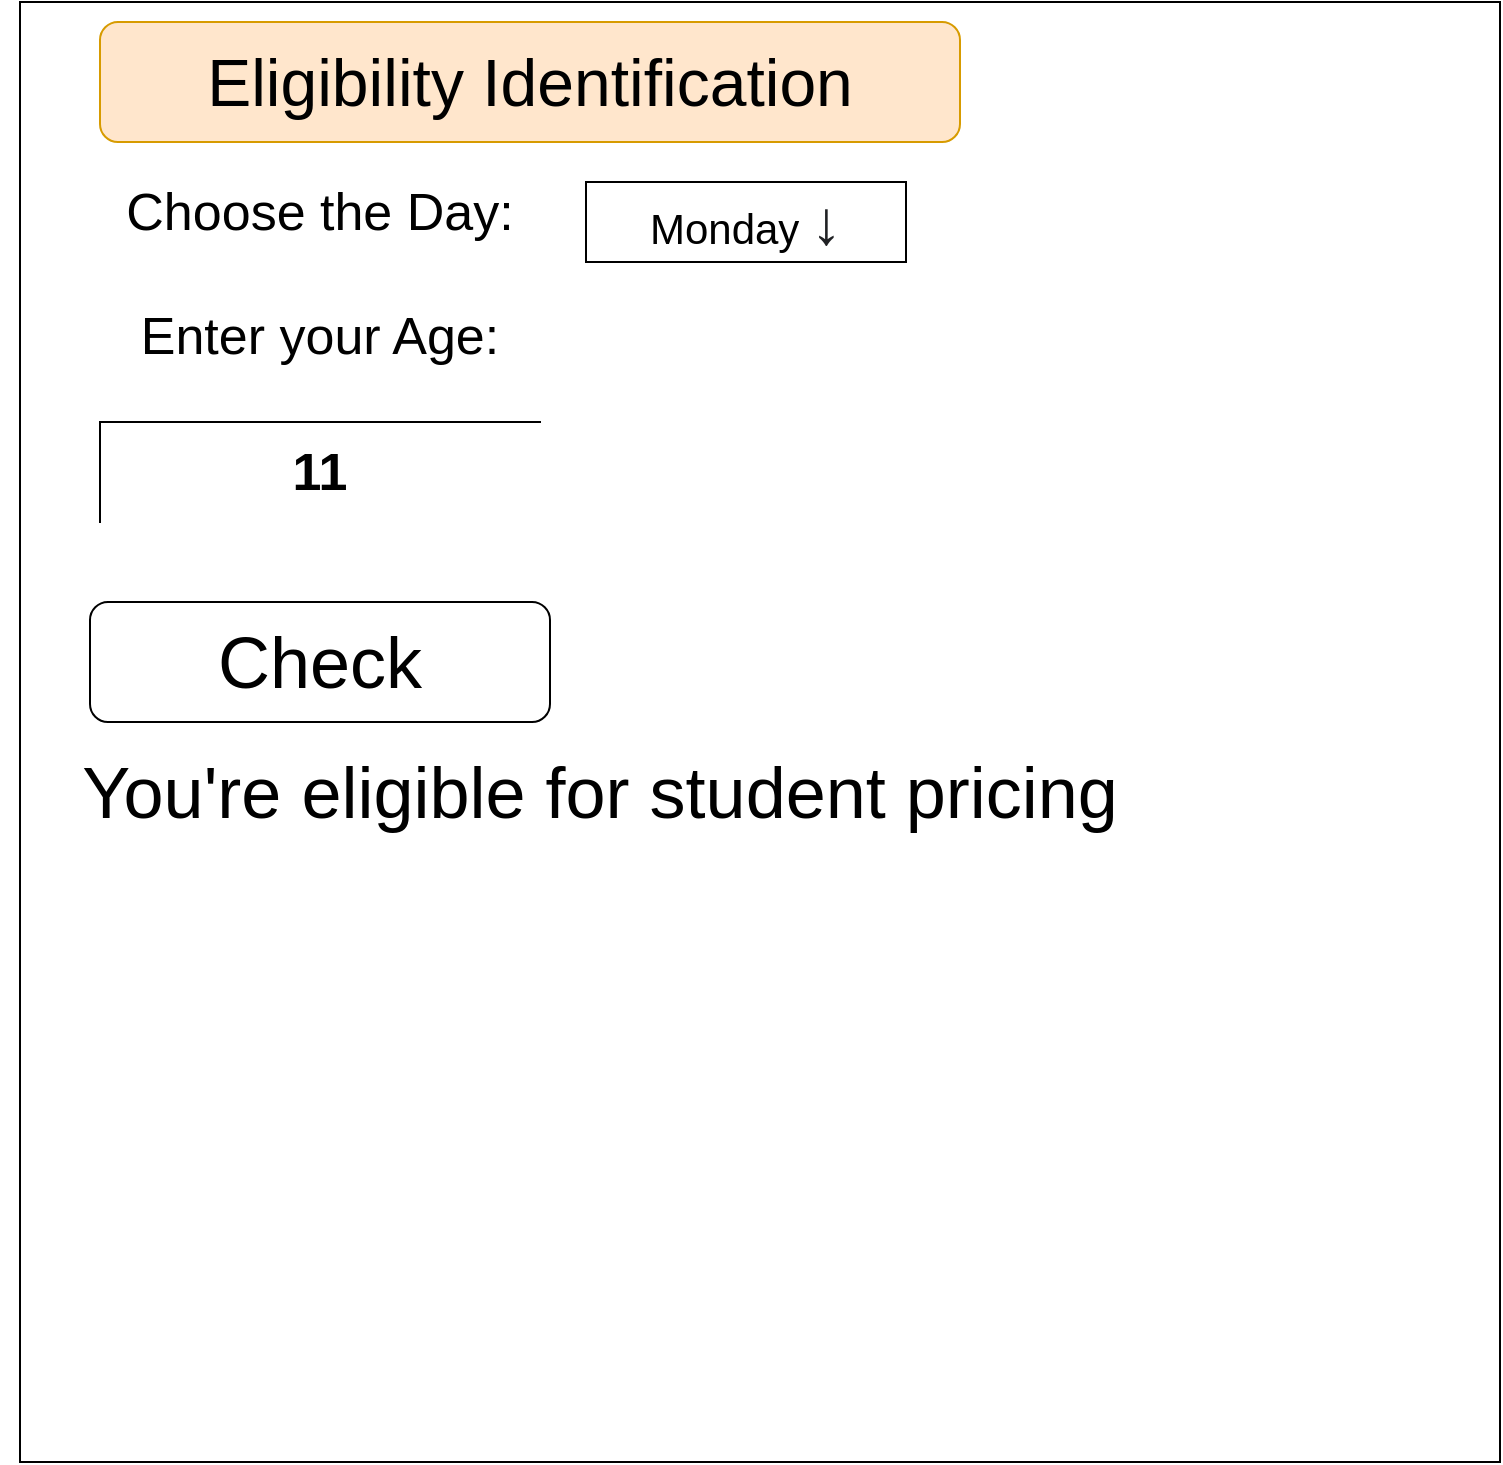 <mxfile>
    <diagram id="G-_QLStJf9gezCqtNOyZ" name="Page-1">
        <mxGraphModel dx="1085" dy="893" grid="1" gridSize="10" guides="1" tooltips="1" connect="1" arrows="1" fold="1" page="1" pageScale="1" pageWidth="827" pageHeight="1169" math="0" shadow="0">
            <root>
                <mxCell id="0"/>
                <mxCell id="1" parent="0"/>
                <mxCell id="2" value="" style="rounded=0;whiteSpace=wrap;html=1;" vertex="1" parent="1">
                    <mxGeometry x="50" y="50" width="740" height="730" as="geometry"/>
                </mxCell>
                <mxCell id="3" value="&lt;font style=&quot;font-size: 21px&quot;&gt;Monday&amp;nbsp;&lt;/font&gt;&lt;span style=&quot;color: rgb(32 , 33 , 36) ; font-family: &amp;#34;arial&amp;#34; , sans-serif ; text-align: left ; background-color: rgb(255 , 255 , 255)&quot;&gt;&lt;font style=&quot;font-size: 31px&quot;&gt;↓&lt;/font&gt;&lt;/span&gt;" style="rounded=0;whiteSpace=wrap;html=1;" vertex="1" parent="1">
                    <mxGeometry x="333" y="140" width="160" height="40" as="geometry"/>
                </mxCell>
                <mxCell id="4" value="&lt;font style=&quot;font-size: 26px&quot;&gt;Choose the Day:&lt;/font&gt;" style="text;html=1;strokeColor=none;fillColor=none;align=center;verticalAlign=middle;whiteSpace=wrap;rounded=0;" vertex="1" parent="1">
                    <mxGeometry x="60" y="140" width="280" height="30" as="geometry"/>
                </mxCell>
                <mxCell id="6" value="&lt;font style=&quot;font-size: 33px&quot;&gt;Eligibility Identification&lt;/font&gt;" style="rounded=1;whiteSpace=wrap;html=1;fontSize=19;fillColor=#ffe6cc;strokeColor=#d79b00;" vertex="1" parent="1">
                    <mxGeometry x="90" y="60" width="430" height="60" as="geometry"/>
                </mxCell>
                <mxCell id="7" value="&lt;font style=&quot;font-size: 26px&quot;&gt;Enter your Age:&lt;/font&gt;" style="text;html=1;strokeColor=none;fillColor=none;align=center;verticalAlign=middle;whiteSpace=wrap;rounded=0;fontSize=31;" vertex="1" parent="1">
                    <mxGeometry x="40" y="200" width="320" height="30" as="geometry"/>
                </mxCell>
                <mxCell id="10" value="&lt;b&gt;11&lt;/b&gt;" style="shape=partialRectangle;whiteSpace=wrap;html=1;bottom=0;right=0;fillColor=none;fontSize=26;" vertex="1" parent="1">
                    <mxGeometry x="90" y="260" width="220" height="50" as="geometry"/>
                </mxCell>
                <mxCell id="11" value="&lt;font color=&quot;#000000&quot; style=&quot;font-size: 36px&quot;&gt;Check&lt;/font&gt;" style="rounded=1;whiteSpace=wrap;html=1;fontSize=26;fontColor=#B3B3B3;" vertex="1" parent="1">
                    <mxGeometry x="85" y="350" width="230" height="60" as="geometry"/>
                </mxCell>
                <mxCell id="12" value="You're eligible for student pricing" style="text;html=1;strokeColor=none;fillColor=none;align=center;verticalAlign=middle;whiteSpace=wrap;rounded=0;fontSize=36;fontColor=#000000;" vertex="1" parent="1">
                    <mxGeometry x="40" y="430" width="600" height="30" as="geometry"/>
                </mxCell>
            </root>
        </mxGraphModel>
    </diagram>
</mxfile>